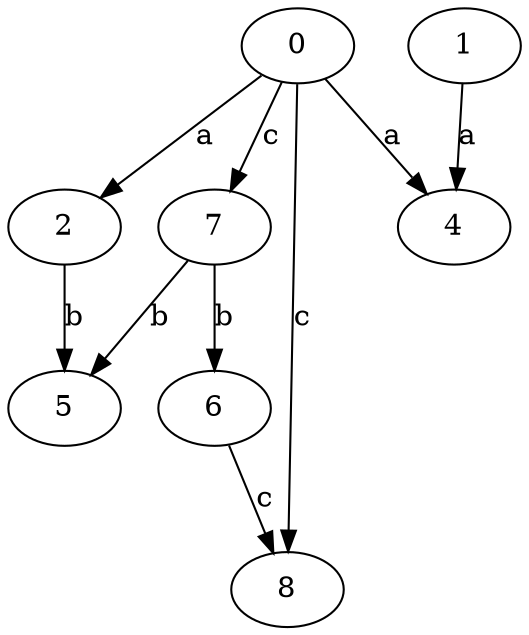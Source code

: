 strict digraph  {
2;
4;
0;
5;
6;
1;
7;
8;
2 -> 5  [label=b];
0 -> 2  [label=a];
0 -> 4  [label=a];
0 -> 7  [label=c];
0 -> 8  [label=c];
6 -> 8  [label=c];
1 -> 4  [label=a];
7 -> 5  [label=b];
7 -> 6  [label=b];
}
